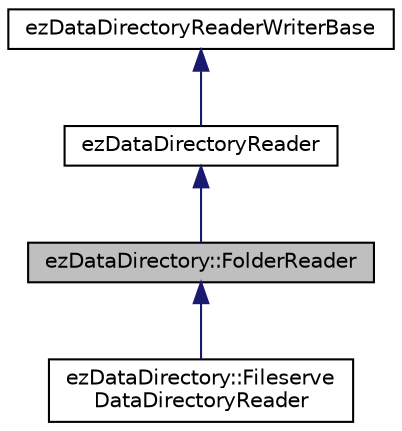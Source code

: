 digraph "ezDataDirectory::FolderReader"
{
 // LATEX_PDF_SIZE
  edge [fontname="Helvetica",fontsize="10",labelfontname="Helvetica",labelfontsize="10"];
  node [fontname="Helvetica",fontsize="10",shape=record];
  Node1 [label="ezDataDirectory::FolderReader",height=0.2,width=0.4,color="black", fillcolor="grey75", style="filled", fontcolor="black",tooltip="Handles reading from ordinary files."];
  Node2 -> Node1 [dir="back",color="midnightblue",fontsize="10",style="solid",fontname="Helvetica"];
  Node2 [label="ezDataDirectoryReader",height=0.2,width=0.4,color="black", fillcolor="white", style="filled",URL="$d9/de4/classez_data_directory_reader.htm",tooltip="A base class for readers that handle reading from a (virtual) file inside a data directory."];
  Node3 -> Node2 [dir="back",color="midnightblue",fontsize="10",style="solid",fontname="Helvetica"];
  Node3 [label="ezDataDirectoryReaderWriterBase",height=0.2,width=0.4,color="black", fillcolor="white", style="filled",URL="$d2/d00/classez_data_directory_reader_writer_base.htm",tooltip="This is the base class for all data directory readers/writers."];
  Node1 -> Node4 [dir="back",color="midnightblue",fontsize="10",style="solid",fontname="Helvetica"];
  Node4 [label="ezDataDirectory::Fileserve\lDataDirectoryReader",height=0.2,width=0.4,color="black", fillcolor="white", style="filled",URL="$d6/d4a/classez_data_directory_1_1_fileserve_data_directory_reader.htm",tooltip=" "];
}
